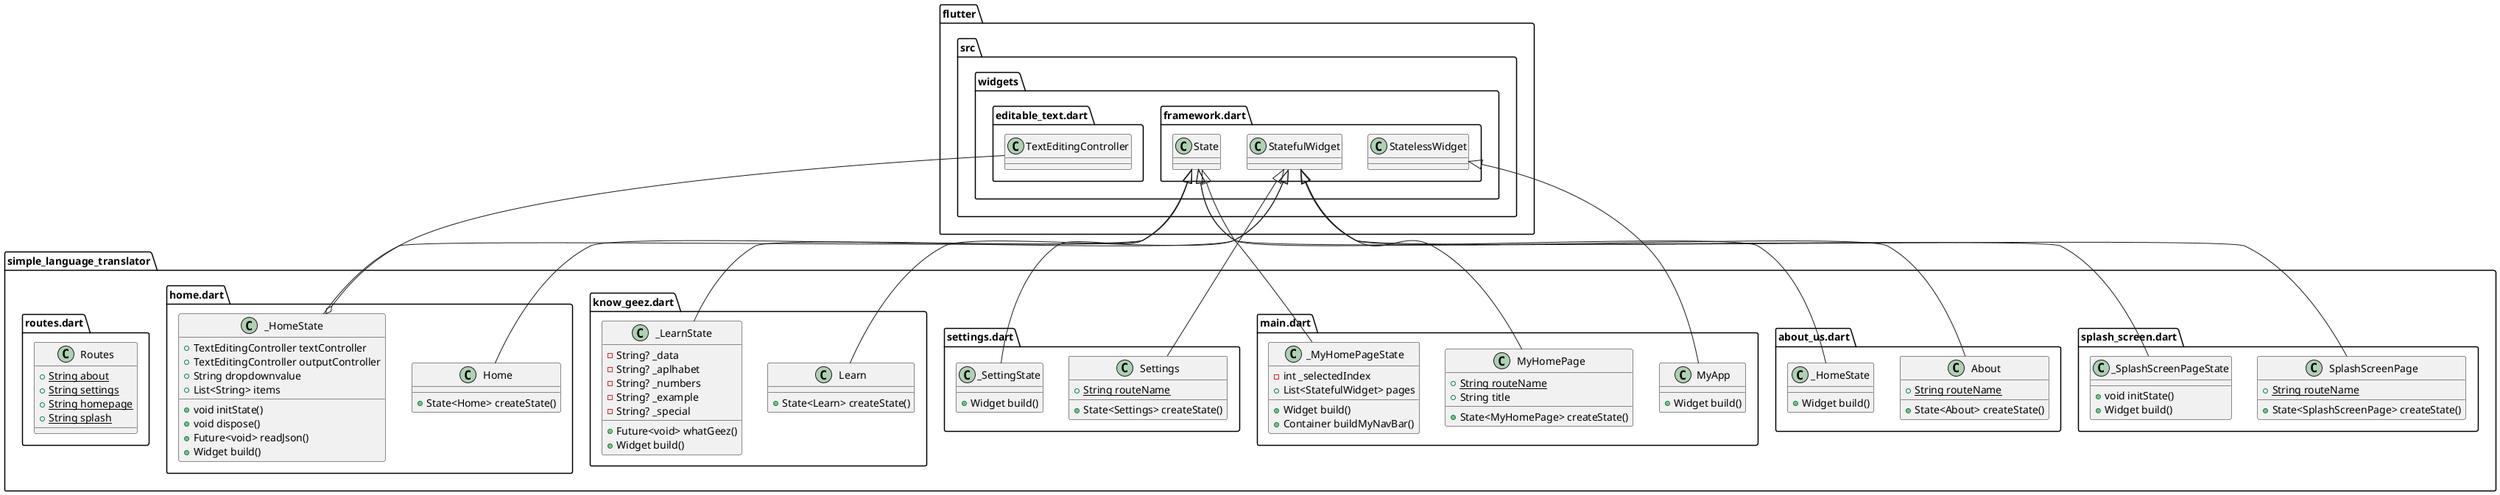 @startuml class_diagrams
set namespaceSeparator ::

class "simple_language_translator::splash_screen.dart::SplashScreenPage" {
  {static} +String routeName
  +State<SplashScreenPage> createState()
}

"flutter::src::widgets::framework.dart::StatefulWidget" <|-- "simple_language_translator::splash_screen.dart::SplashScreenPage"

class "simple_language_translator::splash_screen.dart::_SplashScreenPageState" {
  +void initState()
  +Widget build()
}

"flutter::src::widgets::framework.dart::State" <|-- "simple_language_translator::splash_screen.dart::_SplashScreenPageState"

class "simple_language_translator::about_us.dart::About" {
  {static} +String routeName
  +State<About> createState()
}

"flutter::src::widgets::framework.dart::StatefulWidget" <|-- "simple_language_translator::about_us.dart::About"

class "simple_language_translator::about_us.dart::_HomeState" {
  +Widget build()
}

"flutter::src::widgets::framework.dart::State" <|-- "simple_language_translator::about_us.dart::_HomeState"

class "simple_language_translator::main.dart::MyApp" {
  +Widget build()
}

"flutter::src::widgets::framework.dart::StatelessWidget" <|-- "simple_language_translator::main.dart::MyApp"

class "simple_language_translator::main.dart::MyHomePage" {
  {static} +String routeName
  +String title
  +State<MyHomePage> createState()
}

"flutter::src::widgets::framework.dart::StatefulWidget" <|-- "simple_language_translator::main.dart::MyHomePage"

class "simple_language_translator::main.dart::_MyHomePageState" {
  -int _selectedIndex
  +List<StatefulWidget> pages
  +Widget build()
  +Container buildMyNavBar()
}

"flutter::src::widgets::framework.dart::State" <|-- "simple_language_translator::main.dart::_MyHomePageState"

class "simple_language_translator::settings.dart::Settings" {
  {static} +String routeName
  +State<Settings> createState()
}

"flutter::src::widgets::framework.dart::StatefulWidget" <|-- "simple_language_translator::settings.dart::Settings"

class "simple_language_translator::settings.dart::_SettingState" {
  +Widget build()
}

"flutter::src::widgets::framework.dart::State" <|-- "simple_language_translator::settings.dart::_SettingState"

class "simple_language_translator::know_geez.dart::Learn" {
  +State<Learn> createState()
}

"flutter::src::widgets::framework.dart::StatefulWidget" <|-- "simple_language_translator::know_geez.dart::Learn"

class "simple_language_translator::know_geez.dart::_LearnState" {
  -String? _data
  -String? _aplhabet
  -String? _numbers
  -String? _example
  -String? _special
  +Future<void> whatGeez()
  +Widget build()
}

"flutter::src::widgets::framework.dart::State" <|-- "simple_language_translator::know_geez.dart::_LearnState"

class "simple_language_translator::home.dart::Home" {
  +State<Home> createState()
}

"flutter::src::widgets::framework.dart::StatefulWidget" <|-- "simple_language_translator::home.dart::Home"

class "simple_language_translator::home.dart::_HomeState" {
  +TextEditingController textController
  +TextEditingController outputController
  +String dropdownvalue
  +List<String> items
  +void initState()
  +void dispose()
  +Future<void> readJson()
  +Widget build()
}

"simple_language_translator::home.dart::_HomeState" o-- "flutter::src::widgets::editable_text.dart::TextEditingController"
"flutter::src::widgets::framework.dart::State" <|-- "simple_language_translator::home.dart::_HomeState"

class "simple_language_translator::routes.dart::Routes" {
  {static} +String about
  {static} +String settings
  {static} +String homepage
  {static} +String splash
}


@enduml